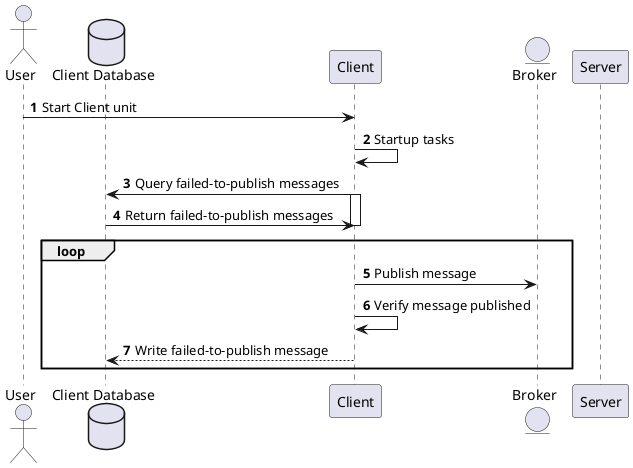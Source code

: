 ﻿@startuml
'https://plantuml.com/sequence-diagram

autonumber

actor User as U
database "Client Database" as CD
participant Client as C
entity Broker as B
participant Server as S

U -> C : Start Client unit
C -> C : Startup tasks


C -> CD : Query failed-to-publish messages
activate C
CD -> C : Return failed-to-publish messages
deactivate C
loop
C -> B : Publish message
C -> C : Verify message published
C --> CD : Write failed-to-publish message
end loop



@enduml